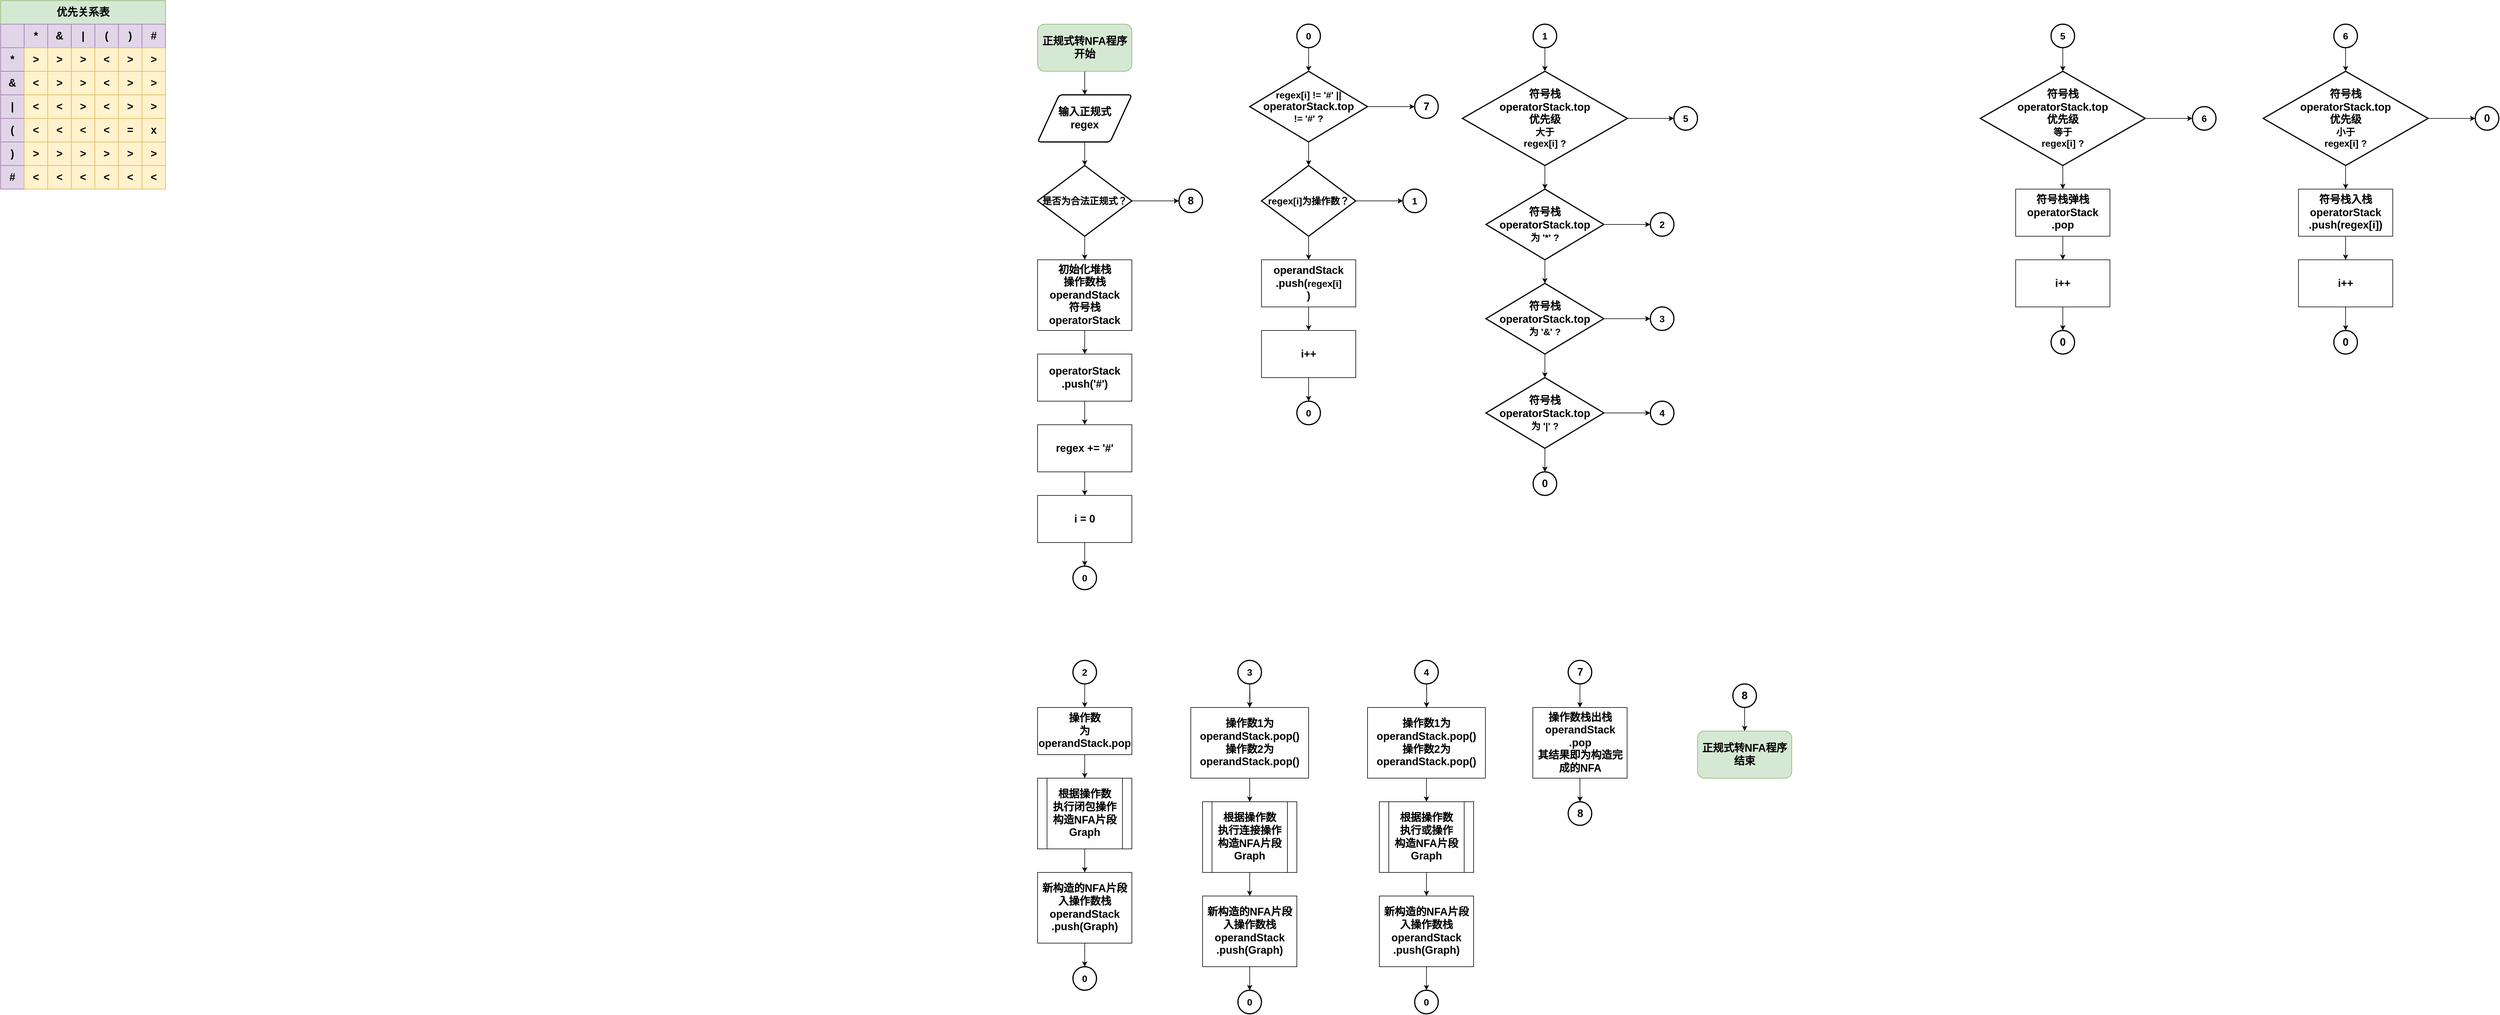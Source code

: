 <mxfile version="14.7.2" type="github">
  <diagram id="JaHIngfFHP9z-0MzOSH1" name="Page-1">
    <mxGraphModel dx="1018" dy="1250" grid="1" gridSize="10" guides="1" tooltips="1" connect="1" arrows="1" fold="1" page="1" pageScale="1" pageWidth="1654" pageHeight="2336" math="0" shadow="0">
      <root>
        <mxCell id="0" />
        <mxCell id="1" parent="0" />
        <mxCell id="HIaw6c_OQr-V_QlcpzKh-109" value="" style="group" vertex="1" connectable="0" parent="1">
          <mxGeometry width="280" height="320" as="geometry" />
        </mxCell>
        <mxCell id="HIaw6c_OQr-V_QlcpzKh-106" value="&lt;font style=&quot;font-size: 18px&quot;&gt;&lt;b&gt;优先关系表&lt;/b&gt;&lt;/font&gt;" style="rounded=0;whiteSpace=wrap;html=1;fillColor=#d5e8d4;strokeColor=#82b366;" vertex="1" parent="HIaw6c_OQr-V_QlcpzKh-109">
          <mxGeometry width="280" height="40" as="geometry" />
        </mxCell>
        <mxCell id="HIaw6c_OQr-V_QlcpzKh-15" value="" style="rounded=0;whiteSpace=wrap;html=1;fillColor=#e1d5e7;strokeColor=#9673a6;" vertex="1" parent="HIaw6c_OQr-V_QlcpzKh-109">
          <mxGeometry y="40" width="40" height="40" as="geometry" />
        </mxCell>
        <mxCell id="HIaw6c_OQr-V_QlcpzKh-16" value="&lt;font style=&quot;font-size: 18px&quot;&gt;&lt;b&gt;*&lt;/b&gt;&lt;/font&gt;" style="rounded=0;whiteSpace=wrap;html=1;fillColor=#e1d5e7;strokeColor=#9673a6;" vertex="1" parent="HIaw6c_OQr-V_QlcpzKh-109">
          <mxGeometry y="80" width="40" height="40" as="geometry" />
        </mxCell>
        <mxCell id="HIaw6c_OQr-V_QlcpzKh-17" value="&lt;font style=&quot;font-size: 18px&quot;&gt;&lt;b&gt;*&lt;/b&gt;&lt;/font&gt;" style="rounded=0;whiteSpace=wrap;html=1;fillColor=#e1d5e7;strokeColor=#9673a6;" vertex="1" parent="HIaw6c_OQr-V_QlcpzKh-109">
          <mxGeometry x="40" y="40" width="40" height="40" as="geometry" />
        </mxCell>
        <mxCell id="HIaw6c_OQr-V_QlcpzKh-18" value="&lt;font style=&quot;font-size: 18px&quot;&gt;&lt;b&gt;&amp;gt;&lt;/b&gt;&lt;/font&gt;" style="rounded=0;whiteSpace=wrap;html=1;fillColor=#fff2cc;strokeColor=#d6b656;" vertex="1" parent="HIaw6c_OQr-V_QlcpzKh-109">
          <mxGeometry x="40" y="80" width="40" height="40" as="geometry" />
        </mxCell>
        <mxCell id="HIaw6c_OQr-V_QlcpzKh-19" value="&lt;font style=&quot;font-size: 18px&quot;&gt;&lt;b&gt;&amp;amp;&lt;/b&gt;&lt;/font&gt;" style="rounded=0;whiteSpace=wrap;html=1;fillColor=#e1d5e7;strokeColor=#9673a6;" vertex="1" parent="HIaw6c_OQr-V_QlcpzKh-109">
          <mxGeometry x="80" y="40" width="40" height="40" as="geometry" />
        </mxCell>
        <mxCell id="HIaw6c_OQr-V_QlcpzKh-20" value="&lt;b style=&quot;font-size: 18px&quot;&gt;&amp;gt;&lt;/b&gt;" style="rounded=0;whiteSpace=wrap;html=1;fillColor=#fff2cc;strokeColor=#d6b656;" vertex="1" parent="HIaw6c_OQr-V_QlcpzKh-109">
          <mxGeometry x="80" y="80" width="40" height="40" as="geometry" />
        </mxCell>
        <mxCell id="HIaw6c_OQr-V_QlcpzKh-21" value="&lt;font style=&quot;font-size: 18px&quot;&gt;&lt;b&gt;|&lt;/b&gt;&lt;/font&gt;" style="rounded=0;whiteSpace=wrap;html=1;fillColor=#e1d5e7;strokeColor=#9673a6;" vertex="1" parent="HIaw6c_OQr-V_QlcpzKh-109">
          <mxGeometry x="120" y="40" width="40" height="40" as="geometry" />
        </mxCell>
        <mxCell id="HIaw6c_OQr-V_QlcpzKh-22" value="&lt;b style=&quot;font-size: 18px&quot;&gt;&amp;gt;&lt;/b&gt;" style="rounded=0;whiteSpace=wrap;html=1;fillColor=#fff2cc;strokeColor=#d6b656;" vertex="1" parent="HIaw6c_OQr-V_QlcpzKh-109">
          <mxGeometry x="120" y="80" width="40" height="40" as="geometry" />
        </mxCell>
        <mxCell id="HIaw6c_OQr-V_QlcpzKh-23" value="&lt;b style=&quot;font-size: 18px&quot;&gt;&amp;amp;&lt;/b&gt;" style="rounded=0;whiteSpace=wrap;html=1;fillColor=#e1d5e7;strokeColor=#9673a6;" vertex="1" parent="HIaw6c_OQr-V_QlcpzKh-109">
          <mxGeometry y="120" width="40" height="40" as="geometry" />
        </mxCell>
        <mxCell id="HIaw6c_OQr-V_QlcpzKh-24" value="&lt;b style=&quot;font-size: 18px&quot;&gt;|&lt;/b&gt;" style="rounded=0;whiteSpace=wrap;html=1;fillColor=#e1d5e7;strokeColor=#9673a6;" vertex="1" parent="HIaw6c_OQr-V_QlcpzKh-109">
          <mxGeometry y="160" width="40" height="40" as="geometry" />
        </mxCell>
        <mxCell id="HIaw6c_OQr-V_QlcpzKh-25" value="&lt;b style=&quot;font-size: 18px&quot;&gt;&amp;lt;&lt;/b&gt;" style="rounded=0;whiteSpace=wrap;html=1;fillColor=#fff2cc;strokeColor=#d6b656;" vertex="1" parent="HIaw6c_OQr-V_QlcpzKh-109">
          <mxGeometry x="40" y="120" width="40" height="40" as="geometry" />
        </mxCell>
        <mxCell id="HIaw6c_OQr-V_QlcpzKh-26" value="&lt;b style=&quot;font-size: 18px&quot;&gt;&amp;lt;&lt;/b&gt;" style="rounded=0;whiteSpace=wrap;html=1;fillColor=#fff2cc;strokeColor=#d6b656;" vertex="1" parent="HIaw6c_OQr-V_QlcpzKh-109">
          <mxGeometry x="40" y="160" width="40" height="40" as="geometry" />
        </mxCell>
        <mxCell id="HIaw6c_OQr-V_QlcpzKh-27" value="&lt;b style=&quot;font-size: 18px&quot;&gt;&amp;gt;&lt;/b&gt;" style="rounded=0;whiteSpace=wrap;html=1;fillColor=#fff2cc;strokeColor=#d6b656;" vertex="1" parent="HIaw6c_OQr-V_QlcpzKh-109">
          <mxGeometry x="80" y="120" width="40" height="40" as="geometry" />
        </mxCell>
        <mxCell id="HIaw6c_OQr-V_QlcpzKh-28" value="&lt;b style=&quot;font-size: 18px&quot;&gt;&amp;lt;&lt;/b&gt;" style="rounded=0;whiteSpace=wrap;html=1;fillColor=#fff2cc;strokeColor=#d6b656;" vertex="1" parent="HIaw6c_OQr-V_QlcpzKh-109">
          <mxGeometry x="80" y="160" width="40" height="40" as="geometry" />
        </mxCell>
        <mxCell id="HIaw6c_OQr-V_QlcpzKh-29" value="&lt;b style=&quot;font-size: 18px&quot;&gt;&amp;gt;&lt;/b&gt;" style="rounded=0;whiteSpace=wrap;html=1;fillColor=#fff2cc;strokeColor=#d6b656;" vertex="1" parent="HIaw6c_OQr-V_QlcpzKh-109">
          <mxGeometry x="120" y="120" width="40" height="40" as="geometry" />
        </mxCell>
        <mxCell id="HIaw6c_OQr-V_QlcpzKh-30" value="&lt;b style=&quot;font-size: 18px&quot;&gt;&amp;gt;&lt;/b&gt;" style="rounded=0;whiteSpace=wrap;html=1;fillColor=#fff2cc;strokeColor=#d6b656;" vertex="1" parent="HIaw6c_OQr-V_QlcpzKh-109">
          <mxGeometry x="120" y="160" width="40" height="40" as="geometry" />
        </mxCell>
        <mxCell id="HIaw6c_OQr-V_QlcpzKh-31" value="&lt;font style=&quot;font-size: 18px&quot;&gt;&lt;b&gt;(&lt;/b&gt;&lt;/font&gt;" style="rounded=0;whiteSpace=wrap;html=1;fillColor=#e1d5e7;strokeColor=#9673a6;" vertex="1" parent="HIaw6c_OQr-V_QlcpzKh-109">
          <mxGeometry x="160" y="40" width="40" height="40" as="geometry" />
        </mxCell>
        <mxCell id="HIaw6c_OQr-V_QlcpzKh-32" value="&lt;b style=&quot;font-size: 18px&quot;&gt;&amp;lt;&lt;/b&gt;" style="rounded=0;whiteSpace=wrap;html=1;fillColor=#fff2cc;strokeColor=#d6b656;" vertex="1" parent="HIaw6c_OQr-V_QlcpzKh-109">
          <mxGeometry x="160" y="80" width="40" height="40" as="geometry" />
        </mxCell>
        <mxCell id="HIaw6c_OQr-V_QlcpzKh-33" value="&lt;font style=&quot;font-size: 18px&quot;&gt;&lt;b&gt;)&lt;/b&gt;&lt;/font&gt;" style="rounded=0;whiteSpace=wrap;html=1;fillColor=#e1d5e7;strokeColor=#9673a6;" vertex="1" parent="HIaw6c_OQr-V_QlcpzKh-109">
          <mxGeometry x="200" y="40" width="40" height="40" as="geometry" />
        </mxCell>
        <mxCell id="HIaw6c_OQr-V_QlcpzKh-34" value="&lt;b style=&quot;font-size: 18px&quot;&gt;&amp;gt;&lt;/b&gt;" style="rounded=0;whiteSpace=wrap;html=1;fillColor=#fff2cc;strokeColor=#d6b656;" vertex="1" parent="HIaw6c_OQr-V_QlcpzKh-109">
          <mxGeometry x="200" y="80" width="40" height="40" as="geometry" />
        </mxCell>
        <mxCell id="HIaw6c_OQr-V_QlcpzKh-35" value="&lt;font style=&quot;font-size: 18px&quot;&gt;&lt;b&gt;#&lt;/b&gt;&lt;/font&gt;" style="rounded=0;whiteSpace=wrap;html=1;fillColor=#e1d5e7;strokeColor=#9673a6;" vertex="1" parent="HIaw6c_OQr-V_QlcpzKh-109">
          <mxGeometry x="240" y="40" width="40" height="40" as="geometry" />
        </mxCell>
        <mxCell id="HIaw6c_OQr-V_QlcpzKh-36" value="&lt;b style=&quot;font-size: 18px&quot;&gt;&amp;gt;&lt;/b&gt;" style="rounded=0;whiteSpace=wrap;html=1;fillColor=#fff2cc;strokeColor=#d6b656;" vertex="1" parent="HIaw6c_OQr-V_QlcpzKh-109">
          <mxGeometry x="240" y="80" width="40" height="40" as="geometry" />
        </mxCell>
        <mxCell id="HIaw6c_OQr-V_QlcpzKh-39" value="&lt;b style=&quot;font-size: 18px&quot;&gt;&amp;lt;&lt;/b&gt;" style="rounded=0;whiteSpace=wrap;html=1;fillColor=#fff2cc;strokeColor=#d6b656;" vertex="1" parent="HIaw6c_OQr-V_QlcpzKh-109">
          <mxGeometry x="160" y="120" width="40" height="40" as="geometry" />
        </mxCell>
        <mxCell id="HIaw6c_OQr-V_QlcpzKh-40" value="&lt;b style=&quot;font-size: 18px&quot;&gt;&amp;lt;&lt;/b&gt;" style="rounded=0;whiteSpace=wrap;html=1;fillColor=#fff2cc;strokeColor=#d6b656;" vertex="1" parent="HIaw6c_OQr-V_QlcpzKh-109">
          <mxGeometry x="160" y="160" width="40" height="40" as="geometry" />
        </mxCell>
        <mxCell id="HIaw6c_OQr-V_QlcpzKh-41" value="&lt;b style=&quot;font-size: 18px&quot;&gt;&amp;gt;&lt;/b&gt;" style="rounded=0;whiteSpace=wrap;html=1;fillColor=#fff2cc;strokeColor=#d6b656;" vertex="1" parent="HIaw6c_OQr-V_QlcpzKh-109">
          <mxGeometry x="200" y="120" width="40" height="40" as="geometry" />
        </mxCell>
        <mxCell id="HIaw6c_OQr-V_QlcpzKh-42" value="&lt;b style=&quot;font-size: 18px&quot;&gt;&amp;gt;&lt;/b&gt;" style="rounded=0;whiteSpace=wrap;html=1;fillColor=#fff2cc;strokeColor=#d6b656;" vertex="1" parent="HIaw6c_OQr-V_QlcpzKh-109">
          <mxGeometry x="200" y="160" width="40" height="40" as="geometry" />
        </mxCell>
        <mxCell id="HIaw6c_OQr-V_QlcpzKh-43" value="&lt;b style=&quot;font-size: 18px&quot;&gt;&amp;gt;&lt;/b&gt;" style="rounded=0;whiteSpace=wrap;html=1;fillColor=#fff2cc;strokeColor=#d6b656;" vertex="1" parent="HIaw6c_OQr-V_QlcpzKh-109">
          <mxGeometry x="240" y="120" width="40" height="40" as="geometry" />
        </mxCell>
        <mxCell id="HIaw6c_OQr-V_QlcpzKh-44" value="&lt;b style=&quot;font-size: 18px&quot;&gt;&amp;gt;&lt;/b&gt;" style="rounded=0;whiteSpace=wrap;html=1;fillColor=#fff2cc;strokeColor=#d6b656;" vertex="1" parent="HIaw6c_OQr-V_QlcpzKh-109">
          <mxGeometry x="240" y="160" width="40" height="40" as="geometry" />
        </mxCell>
        <mxCell id="HIaw6c_OQr-V_QlcpzKh-47" value="&lt;b style=&quot;font-size: 18px&quot;&gt;(&lt;/b&gt;" style="rounded=0;whiteSpace=wrap;html=1;fillColor=#e1d5e7;strokeColor=#9673a6;" vertex="1" parent="HIaw6c_OQr-V_QlcpzKh-109">
          <mxGeometry y="200" width="40" height="40" as="geometry" />
        </mxCell>
        <mxCell id="HIaw6c_OQr-V_QlcpzKh-48" value="&lt;b style=&quot;font-size: 18px&quot;&gt;)&lt;/b&gt;" style="rounded=0;whiteSpace=wrap;html=1;fillColor=#e1d5e7;strokeColor=#9673a6;" vertex="1" parent="HIaw6c_OQr-V_QlcpzKh-109">
          <mxGeometry y="240" width="40" height="40" as="geometry" />
        </mxCell>
        <mxCell id="HIaw6c_OQr-V_QlcpzKh-49" value="&lt;b style=&quot;font-size: 18px&quot;&gt;&amp;lt;&lt;/b&gt;" style="rounded=0;whiteSpace=wrap;html=1;fillColor=#fff2cc;strokeColor=#d6b656;" vertex="1" parent="HIaw6c_OQr-V_QlcpzKh-109">
          <mxGeometry x="40" y="200" width="40" height="40" as="geometry" />
        </mxCell>
        <mxCell id="HIaw6c_OQr-V_QlcpzKh-50" value="&lt;b style=&quot;font-size: 18px&quot;&gt;&amp;gt;&lt;/b&gt;" style="rounded=0;whiteSpace=wrap;html=1;fillColor=#fff2cc;strokeColor=#d6b656;" vertex="1" parent="HIaw6c_OQr-V_QlcpzKh-109">
          <mxGeometry x="40" y="240" width="40" height="40" as="geometry" />
        </mxCell>
        <mxCell id="HIaw6c_OQr-V_QlcpzKh-51" value="&lt;b style=&quot;font-size: 18px&quot;&gt;&amp;lt;&lt;/b&gt;" style="rounded=0;whiteSpace=wrap;html=1;fillColor=#fff2cc;strokeColor=#d6b656;" vertex="1" parent="HIaw6c_OQr-V_QlcpzKh-109">
          <mxGeometry x="80" y="200" width="40" height="40" as="geometry" />
        </mxCell>
        <mxCell id="HIaw6c_OQr-V_QlcpzKh-52" value="&lt;b style=&quot;font-size: 18px&quot;&gt;&amp;gt;&lt;/b&gt;" style="rounded=0;whiteSpace=wrap;html=1;fillColor=#fff2cc;strokeColor=#d6b656;" vertex="1" parent="HIaw6c_OQr-V_QlcpzKh-109">
          <mxGeometry x="80" y="240" width="40" height="40" as="geometry" />
        </mxCell>
        <mxCell id="HIaw6c_OQr-V_QlcpzKh-53" value="&lt;b style=&quot;font-size: 18px&quot;&gt;&amp;lt;&lt;/b&gt;" style="rounded=0;whiteSpace=wrap;html=1;fillColor=#fff2cc;strokeColor=#d6b656;" vertex="1" parent="HIaw6c_OQr-V_QlcpzKh-109">
          <mxGeometry x="120" y="200" width="40" height="40" as="geometry" />
        </mxCell>
        <mxCell id="HIaw6c_OQr-V_QlcpzKh-54" value="&lt;b style=&quot;font-size: 18px&quot;&gt;&amp;gt;&lt;/b&gt;" style="rounded=0;whiteSpace=wrap;html=1;fillColor=#fff2cc;strokeColor=#d6b656;" vertex="1" parent="HIaw6c_OQr-V_QlcpzKh-109">
          <mxGeometry x="120" y="240" width="40" height="40" as="geometry" />
        </mxCell>
        <mxCell id="HIaw6c_OQr-V_QlcpzKh-55" value="&lt;b style=&quot;font-size: 18px&quot;&gt;#&lt;/b&gt;" style="rounded=0;whiteSpace=wrap;html=1;fillColor=#e1d5e7;strokeColor=#9673a6;" vertex="1" parent="HIaw6c_OQr-V_QlcpzKh-109">
          <mxGeometry y="280" width="40" height="40" as="geometry" />
        </mxCell>
        <mxCell id="HIaw6c_OQr-V_QlcpzKh-57" value="&lt;span style=&quot;font-size: 18px&quot;&gt;&lt;b&gt;&amp;lt;&lt;/b&gt;&lt;/span&gt;" style="rounded=0;whiteSpace=wrap;html=1;fillColor=#fff2cc;strokeColor=#d6b656;" vertex="1" parent="HIaw6c_OQr-V_QlcpzKh-109">
          <mxGeometry x="40" y="280" width="40" height="40" as="geometry" />
        </mxCell>
        <mxCell id="HIaw6c_OQr-V_QlcpzKh-59" value="&lt;b style=&quot;font-size: 18px&quot;&gt;&amp;lt;&lt;/b&gt;" style="rounded=0;whiteSpace=wrap;html=1;fillColor=#fff2cc;strokeColor=#d6b656;" vertex="1" parent="HIaw6c_OQr-V_QlcpzKh-109">
          <mxGeometry x="80" y="280" width="40" height="40" as="geometry" />
        </mxCell>
        <mxCell id="HIaw6c_OQr-V_QlcpzKh-61" value="&lt;b style=&quot;font-size: 18px&quot;&gt;&amp;lt;&lt;/b&gt;" style="rounded=0;whiteSpace=wrap;html=1;fillColor=#fff2cc;strokeColor=#d6b656;" vertex="1" parent="HIaw6c_OQr-V_QlcpzKh-109">
          <mxGeometry x="120" y="280" width="40" height="40" as="geometry" />
        </mxCell>
        <mxCell id="HIaw6c_OQr-V_QlcpzKh-63" value="&lt;b style=&quot;font-size: 18px&quot;&gt;&amp;lt;&lt;/b&gt;" style="rounded=0;whiteSpace=wrap;html=1;fillColor=#fff2cc;strokeColor=#d6b656;" vertex="1" parent="HIaw6c_OQr-V_QlcpzKh-109">
          <mxGeometry x="160" y="200" width="40" height="40" as="geometry" />
        </mxCell>
        <mxCell id="HIaw6c_OQr-V_QlcpzKh-64" value="&lt;b style=&quot;font-size: 18px&quot;&gt;&amp;gt;&lt;/b&gt;" style="rounded=0;whiteSpace=wrap;html=1;fillColor=#fff2cc;strokeColor=#d6b656;" vertex="1" parent="HIaw6c_OQr-V_QlcpzKh-109">
          <mxGeometry x="160" y="240" width="40" height="40" as="geometry" />
        </mxCell>
        <mxCell id="HIaw6c_OQr-V_QlcpzKh-65" value="&lt;span style=&quot;font-size: 18px&quot;&gt;&lt;b&gt;=&lt;/b&gt;&lt;/span&gt;" style="rounded=0;whiteSpace=wrap;html=1;fillColor=#fff2cc;strokeColor=#d6b656;" vertex="1" parent="HIaw6c_OQr-V_QlcpzKh-109">
          <mxGeometry x="200" y="200" width="40" height="40" as="geometry" />
        </mxCell>
        <mxCell id="HIaw6c_OQr-V_QlcpzKh-66" value="&lt;b style=&quot;font-size: 18px&quot;&gt;&amp;gt;&lt;/b&gt;" style="rounded=0;whiteSpace=wrap;html=1;fillColor=#fff2cc;strokeColor=#d6b656;" vertex="1" parent="HIaw6c_OQr-V_QlcpzKh-109">
          <mxGeometry x="200" y="240" width="40" height="40" as="geometry" />
        </mxCell>
        <mxCell id="HIaw6c_OQr-V_QlcpzKh-67" value="&lt;span style=&quot;font-size: 18px&quot;&gt;&lt;b&gt;x&lt;/b&gt;&lt;/span&gt;" style="rounded=0;whiteSpace=wrap;html=1;fillColor=#fff2cc;strokeColor=#d6b656;" vertex="1" parent="HIaw6c_OQr-V_QlcpzKh-109">
          <mxGeometry x="240" y="200" width="40" height="40" as="geometry" />
        </mxCell>
        <mxCell id="HIaw6c_OQr-V_QlcpzKh-68" value="&lt;b style=&quot;font-size: 18px&quot;&gt;&amp;gt;&lt;/b&gt;" style="rounded=0;whiteSpace=wrap;html=1;fillColor=#fff2cc;strokeColor=#d6b656;" vertex="1" parent="HIaw6c_OQr-V_QlcpzKh-109">
          <mxGeometry x="240" y="240" width="40" height="40" as="geometry" />
        </mxCell>
        <mxCell id="HIaw6c_OQr-V_QlcpzKh-71" value="&lt;b style=&quot;font-size: 18px&quot;&gt;&amp;lt;&lt;/b&gt;" style="rounded=0;whiteSpace=wrap;html=1;fillColor=#fff2cc;strokeColor=#d6b656;" vertex="1" parent="HIaw6c_OQr-V_QlcpzKh-109">
          <mxGeometry x="160" y="280" width="40" height="40" as="geometry" />
        </mxCell>
        <mxCell id="HIaw6c_OQr-V_QlcpzKh-73" value="&lt;b style=&quot;font-size: 18px&quot;&gt;&amp;lt;&lt;/b&gt;" style="rounded=0;whiteSpace=wrap;html=1;fillColor=#fff2cc;strokeColor=#d6b656;" vertex="1" parent="HIaw6c_OQr-V_QlcpzKh-109">
          <mxGeometry x="200" y="280" width="40" height="40" as="geometry" />
        </mxCell>
        <mxCell id="HIaw6c_OQr-V_QlcpzKh-75" value="&lt;b style=&quot;font-size: 18px&quot;&gt;&amp;lt;&lt;/b&gt;" style="rounded=0;whiteSpace=wrap;html=1;fillColor=#fff2cc;strokeColor=#d6b656;" vertex="1" parent="HIaw6c_OQr-V_QlcpzKh-109">
          <mxGeometry x="240" y="280" width="40" height="40" as="geometry" />
        </mxCell>
        <mxCell id="HIaw6c_OQr-V_QlcpzKh-240" value="" style="group" vertex="1" connectable="0" parent="1">
          <mxGeometry x="1760" y="40" width="280" height="960" as="geometry" />
        </mxCell>
        <mxCell id="HIaw6c_OQr-V_QlcpzKh-115" value="&lt;font style=&quot;font-size: 18px&quot;&gt;&lt;b&gt;输入正规式&lt;br&gt;regex&lt;br&gt;&lt;/b&gt;&lt;/font&gt;" style="shape=parallelogram;html=1;strokeWidth=2;perimeter=parallelogramPerimeter;whiteSpace=wrap;rounded=1;arcSize=12;size=0.23;" vertex="1" parent="HIaw6c_OQr-V_QlcpzKh-240">
          <mxGeometry y="120" width="160" height="80" as="geometry" />
        </mxCell>
        <mxCell id="HIaw6c_OQr-V_QlcpzKh-116" value="&lt;font size=&quot;3&quot;&gt;&lt;b&gt;是否为合法正规式？&lt;br&gt;&lt;/b&gt;&lt;/font&gt;" style="strokeWidth=2;html=1;shape=mxgraph.flowchart.decision;whiteSpace=wrap;" vertex="1" parent="HIaw6c_OQr-V_QlcpzKh-240">
          <mxGeometry y="240" width="160" height="120" as="geometry" />
        </mxCell>
        <mxCell id="HIaw6c_OQr-V_QlcpzKh-151" style="edgeStyle=orthogonalEdgeStyle;rounded=0;orthogonalLoop=1;jettySize=auto;html=1;exitX=0.5;exitY=1;exitDx=0;exitDy=0;entryX=0.5;entryY=0;entryDx=0;entryDy=0;entryPerimeter=0;" edge="1" parent="HIaw6c_OQr-V_QlcpzKh-240" source="HIaw6c_OQr-V_QlcpzKh-115" target="HIaw6c_OQr-V_QlcpzKh-116">
          <mxGeometry relative="1" as="geometry" />
        </mxCell>
        <mxCell id="HIaw6c_OQr-V_QlcpzKh-150" style="edgeStyle=orthogonalEdgeStyle;rounded=0;orthogonalLoop=1;jettySize=auto;html=1;exitX=0.5;exitY=1;exitDx=0;exitDy=0;entryX=0.5;entryY=0;entryDx=0;entryDy=0;" edge="1" parent="HIaw6c_OQr-V_QlcpzKh-240" source="HIaw6c_OQr-V_QlcpzKh-119" target="HIaw6c_OQr-V_QlcpzKh-115">
          <mxGeometry relative="1" as="geometry" />
        </mxCell>
        <mxCell id="HIaw6c_OQr-V_QlcpzKh-119" value="&lt;b style=&quot;font-size: 18px&quot;&gt;正规式转NFA程序开始&lt;/b&gt;" style="rounded=1;whiteSpace=wrap;html=1;fillColor=#d5e8d4;strokeColor=#82b366;" vertex="1" parent="HIaw6c_OQr-V_QlcpzKh-240">
          <mxGeometry width="160" height="80" as="geometry" />
        </mxCell>
        <mxCell id="HIaw6c_OQr-V_QlcpzKh-121" value="&lt;font style=&quot;font-size: 18px&quot;&gt;&lt;b&gt;初始化堆栈&lt;br&gt;操作数栈operandStack&lt;br&gt;符号栈&lt;br&gt;operatorStack&lt;br&gt;&lt;/b&gt;&lt;/font&gt;" style="rounded=0;whiteSpace=wrap;html=1;" vertex="1" parent="HIaw6c_OQr-V_QlcpzKh-240">
          <mxGeometry y="400" width="160" height="120" as="geometry" />
        </mxCell>
        <mxCell id="HIaw6c_OQr-V_QlcpzKh-152" style="edgeStyle=orthogonalEdgeStyle;rounded=0;orthogonalLoop=1;jettySize=auto;html=1;exitX=0.5;exitY=1;exitDx=0;exitDy=0;exitPerimeter=0;entryX=0.5;entryY=0;entryDx=0;entryDy=0;" edge="1" parent="HIaw6c_OQr-V_QlcpzKh-240" source="HIaw6c_OQr-V_QlcpzKh-116" target="HIaw6c_OQr-V_QlcpzKh-121">
          <mxGeometry relative="1" as="geometry" />
        </mxCell>
        <mxCell id="HIaw6c_OQr-V_QlcpzKh-122" value="&lt;b style=&quot;font-size: 18px&quot;&gt;operatorStack&lt;br&gt;.push(&#39;#&#39;)&lt;/b&gt;" style="rounded=0;whiteSpace=wrap;html=1;" vertex="1" parent="HIaw6c_OQr-V_QlcpzKh-240">
          <mxGeometry y="560" width="160" height="80" as="geometry" />
        </mxCell>
        <mxCell id="HIaw6c_OQr-V_QlcpzKh-153" style="edgeStyle=orthogonalEdgeStyle;rounded=0;orthogonalLoop=1;jettySize=auto;html=1;exitX=0.5;exitY=1;exitDx=0;exitDy=0;entryX=0.5;entryY=0;entryDx=0;entryDy=0;" edge="1" parent="HIaw6c_OQr-V_QlcpzKh-240" source="HIaw6c_OQr-V_QlcpzKh-121" target="HIaw6c_OQr-V_QlcpzKh-122">
          <mxGeometry relative="1" as="geometry" />
        </mxCell>
        <mxCell id="HIaw6c_OQr-V_QlcpzKh-124" value="&lt;span style=&quot;font-size: 18px&quot;&gt;&lt;b&gt;regex += &#39;#&#39;&lt;/b&gt;&lt;/span&gt;" style="rounded=0;whiteSpace=wrap;html=1;" vertex="1" parent="HIaw6c_OQr-V_QlcpzKh-240">
          <mxGeometry y="680" width="160" height="80" as="geometry" />
        </mxCell>
        <mxCell id="HIaw6c_OQr-V_QlcpzKh-154" style="edgeStyle=orthogonalEdgeStyle;rounded=0;orthogonalLoop=1;jettySize=auto;html=1;exitX=0.5;exitY=1;exitDx=0;exitDy=0;entryX=0.5;entryY=0;entryDx=0;entryDy=0;" edge="1" parent="HIaw6c_OQr-V_QlcpzKh-240" source="HIaw6c_OQr-V_QlcpzKh-122" target="HIaw6c_OQr-V_QlcpzKh-124">
          <mxGeometry relative="1" as="geometry" />
        </mxCell>
        <mxCell id="HIaw6c_OQr-V_QlcpzKh-127" value="&lt;span style=&quot;font-size: 18px&quot;&gt;&lt;b&gt;i = 0&lt;/b&gt;&lt;/span&gt;" style="rounded=0;whiteSpace=wrap;html=1;" vertex="1" parent="HIaw6c_OQr-V_QlcpzKh-240">
          <mxGeometry y="800" width="160" height="80" as="geometry" />
        </mxCell>
        <mxCell id="HIaw6c_OQr-V_QlcpzKh-155" style="edgeStyle=orthogonalEdgeStyle;rounded=0;orthogonalLoop=1;jettySize=auto;html=1;exitX=0.5;exitY=1;exitDx=0;exitDy=0;entryX=0.5;entryY=0;entryDx=0;entryDy=0;" edge="1" parent="HIaw6c_OQr-V_QlcpzKh-240" source="HIaw6c_OQr-V_QlcpzKh-124" target="HIaw6c_OQr-V_QlcpzKh-127">
          <mxGeometry relative="1" as="geometry" />
        </mxCell>
        <mxCell id="HIaw6c_OQr-V_QlcpzKh-156" value="&lt;font size=&quot;3&quot;&gt;&lt;b&gt;0&lt;/b&gt;&lt;/font&gt;" style="strokeWidth=2;html=1;shape=mxgraph.flowchart.start_2;whiteSpace=wrap;" vertex="1" parent="HIaw6c_OQr-V_QlcpzKh-240">
          <mxGeometry x="60" y="920" width="40" height="40" as="geometry" />
        </mxCell>
        <mxCell id="HIaw6c_OQr-V_QlcpzKh-157" style="edgeStyle=orthogonalEdgeStyle;rounded=0;orthogonalLoop=1;jettySize=auto;html=1;exitX=0.5;exitY=1;exitDx=0;exitDy=0;entryX=0.5;entryY=0;entryDx=0;entryDy=0;entryPerimeter=0;" edge="1" parent="HIaw6c_OQr-V_QlcpzKh-240" source="HIaw6c_OQr-V_QlcpzKh-127" target="HIaw6c_OQr-V_QlcpzKh-156">
          <mxGeometry relative="1" as="geometry" />
        </mxCell>
        <mxCell id="HIaw6c_OQr-V_QlcpzKh-210" value="&lt;font style=&quot;font-size: 18px&quot;&gt;&lt;b&gt;8&lt;/b&gt;&lt;/font&gt;" style="strokeWidth=2;html=1;shape=mxgraph.flowchart.start_2;whiteSpace=wrap;" vertex="1" parent="HIaw6c_OQr-V_QlcpzKh-240">
          <mxGeometry x="240" y="280" width="40" height="40" as="geometry" />
        </mxCell>
        <mxCell id="HIaw6c_OQr-V_QlcpzKh-211" style="edgeStyle=orthogonalEdgeStyle;rounded=0;orthogonalLoop=1;jettySize=auto;html=1;exitX=1;exitY=0.5;exitDx=0;exitDy=0;exitPerimeter=0;entryX=0;entryY=0.5;entryDx=0;entryDy=0;entryPerimeter=0;" edge="1" parent="HIaw6c_OQr-V_QlcpzKh-240" source="HIaw6c_OQr-V_QlcpzKh-116" target="HIaw6c_OQr-V_QlcpzKh-210">
          <mxGeometry relative="1" as="geometry" />
        </mxCell>
        <mxCell id="HIaw6c_OQr-V_QlcpzKh-241" value="" style="group" vertex="1" connectable="0" parent="1">
          <mxGeometry x="2120" y="40" width="320" height="680" as="geometry" />
        </mxCell>
        <mxCell id="HIaw6c_OQr-V_QlcpzKh-126" value="&lt;font size=&quot;3&quot;&gt;&lt;b&gt;regex[i] != &#39;#&#39; ||&lt;br&gt;&lt;/b&gt;&lt;/font&gt;&lt;b style=&quot;font-size: 18px&quot;&gt;operatorStack.top&lt;br&gt;&lt;/b&gt;&lt;font size=&quot;3&quot;&gt;&lt;b&gt;!= &#39;#&#39; ?&lt;br&gt;&lt;/b&gt;&lt;/font&gt;" style="strokeWidth=2;html=1;shape=mxgraph.flowchart.decision;whiteSpace=wrap;" vertex="1" parent="HIaw6c_OQr-V_QlcpzKh-241">
          <mxGeometry y="80" width="200" height="120" as="geometry" />
        </mxCell>
        <mxCell id="HIaw6c_OQr-V_QlcpzKh-128" value="&lt;b style=&quot;font-size: medium&quot;&gt;regex[i]为操作数？&lt;/b&gt;&lt;font size=&quot;3&quot;&gt;&lt;b&gt;&lt;br&gt;&lt;/b&gt;&lt;/font&gt;" style="strokeWidth=2;html=1;shape=mxgraph.flowchart.decision;whiteSpace=wrap;" vertex="1" parent="HIaw6c_OQr-V_QlcpzKh-241">
          <mxGeometry x="20" y="240" width="160" height="120" as="geometry" />
        </mxCell>
        <mxCell id="HIaw6c_OQr-V_QlcpzKh-160" style="edgeStyle=orthogonalEdgeStyle;rounded=0;orthogonalLoop=1;jettySize=auto;html=1;exitX=0.5;exitY=1;exitDx=0;exitDy=0;exitPerimeter=0;entryX=0.5;entryY=0;entryDx=0;entryDy=0;entryPerimeter=0;" edge="1" parent="HIaw6c_OQr-V_QlcpzKh-241" source="HIaw6c_OQr-V_QlcpzKh-126" target="HIaw6c_OQr-V_QlcpzKh-128">
          <mxGeometry relative="1" as="geometry" />
        </mxCell>
        <mxCell id="HIaw6c_OQr-V_QlcpzKh-130" value="&lt;b style=&quot;font-size: 18px&quot;&gt;operandStack&lt;br&gt;.push(&lt;/b&gt;&lt;b style=&quot;font-size: medium&quot;&gt;regex[i]&lt;/b&gt;&lt;b style=&quot;font-size: 18px&quot;&gt;&lt;br&gt;)&lt;/b&gt;" style="rounded=0;whiteSpace=wrap;html=1;" vertex="1" parent="HIaw6c_OQr-V_QlcpzKh-241">
          <mxGeometry x="20" y="400" width="160" height="80" as="geometry" />
        </mxCell>
        <mxCell id="HIaw6c_OQr-V_QlcpzKh-161" style="edgeStyle=orthogonalEdgeStyle;rounded=0;orthogonalLoop=1;jettySize=auto;html=1;exitX=0.5;exitY=1;exitDx=0;exitDy=0;exitPerimeter=0;entryX=0.5;entryY=0;entryDx=0;entryDy=0;" edge="1" parent="HIaw6c_OQr-V_QlcpzKh-241" source="HIaw6c_OQr-V_QlcpzKh-128" target="HIaw6c_OQr-V_QlcpzKh-130">
          <mxGeometry relative="1" as="geometry" />
        </mxCell>
        <mxCell id="HIaw6c_OQr-V_QlcpzKh-131" value="&lt;span style=&quot;font-size: 18px&quot;&gt;&lt;b&gt;i++&lt;/b&gt;&lt;/span&gt;" style="rounded=0;whiteSpace=wrap;html=1;" vertex="1" parent="HIaw6c_OQr-V_QlcpzKh-241">
          <mxGeometry x="20" y="520" width="160" height="80" as="geometry" />
        </mxCell>
        <mxCell id="HIaw6c_OQr-V_QlcpzKh-162" style="edgeStyle=orthogonalEdgeStyle;rounded=0;orthogonalLoop=1;jettySize=auto;html=1;exitX=0.5;exitY=1;exitDx=0;exitDy=0;entryX=0.5;entryY=0;entryDx=0;entryDy=0;" edge="1" parent="HIaw6c_OQr-V_QlcpzKh-241" source="HIaw6c_OQr-V_QlcpzKh-130" target="HIaw6c_OQr-V_QlcpzKh-131">
          <mxGeometry relative="1" as="geometry" />
        </mxCell>
        <mxCell id="HIaw6c_OQr-V_QlcpzKh-159" style="edgeStyle=orthogonalEdgeStyle;rounded=0;orthogonalLoop=1;jettySize=auto;html=1;exitX=0.5;exitY=1;exitDx=0;exitDy=0;exitPerimeter=0;entryX=0.5;entryY=0;entryDx=0;entryDy=0;entryPerimeter=0;" edge="1" parent="HIaw6c_OQr-V_QlcpzKh-241" source="HIaw6c_OQr-V_QlcpzKh-158" target="HIaw6c_OQr-V_QlcpzKh-126">
          <mxGeometry relative="1" as="geometry" />
        </mxCell>
        <mxCell id="HIaw6c_OQr-V_QlcpzKh-158" value="&lt;font size=&quot;3&quot;&gt;&lt;b&gt;0&lt;/b&gt;&lt;/font&gt;" style="strokeWidth=2;html=1;shape=mxgraph.flowchart.start_2;whiteSpace=wrap;" vertex="1" parent="HIaw6c_OQr-V_QlcpzKh-241">
          <mxGeometry x="80" width="40" height="40" as="geometry" />
        </mxCell>
        <mxCell id="HIaw6c_OQr-V_QlcpzKh-163" value="&lt;font size=&quot;3&quot;&gt;&lt;b&gt;0&lt;/b&gt;&lt;/font&gt;" style="strokeWidth=2;html=1;shape=mxgraph.flowchart.start_2;whiteSpace=wrap;" vertex="1" parent="HIaw6c_OQr-V_QlcpzKh-241">
          <mxGeometry x="80" y="640" width="40" height="40" as="geometry" />
        </mxCell>
        <mxCell id="HIaw6c_OQr-V_QlcpzKh-164" style="edgeStyle=orthogonalEdgeStyle;rounded=0;orthogonalLoop=1;jettySize=auto;html=1;exitX=0.5;exitY=1;exitDx=0;exitDy=0;entryX=0.5;entryY=0;entryDx=0;entryDy=0;entryPerimeter=0;" edge="1" parent="HIaw6c_OQr-V_QlcpzKh-241" source="HIaw6c_OQr-V_QlcpzKh-131" target="HIaw6c_OQr-V_QlcpzKh-163">
          <mxGeometry relative="1" as="geometry" />
        </mxCell>
        <mxCell id="HIaw6c_OQr-V_QlcpzKh-179" value="&lt;font size=&quot;3&quot;&gt;&lt;b&gt;1&lt;/b&gt;&lt;/font&gt;" style="strokeWidth=2;html=1;shape=mxgraph.flowchart.start_2;whiteSpace=wrap;" vertex="1" parent="HIaw6c_OQr-V_QlcpzKh-241">
          <mxGeometry x="260" y="280" width="40" height="40" as="geometry" />
        </mxCell>
        <mxCell id="HIaw6c_OQr-V_QlcpzKh-180" style="edgeStyle=orthogonalEdgeStyle;rounded=0;orthogonalLoop=1;jettySize=auto;html=1;exitX=1;exitY=0.5;exitDx=0;exitDy=0;exitPerimeter=0;entryX=0;entryY=0.5;entryDx=0;entryDy=0;entryPerimeter=0;" edge="1" parent="HIaw6c_OQr-V_QlcpzKh-241" source="HIaw6c_OQr-V_QlcpzKh-128" target="HIaw6c_OQr-V_QlcpzKh-179">
          <mxGeometry relative="1" as="geometry" />
        </mxCell>
        <mxCell id="HIaw6c_OQr-V_QlcpzKh-214" value="&lt;font style=&quot;font-size: 18px&quot;&gt;&lt;b&gt;7&lt;/b&gt;&lt;/font&gt;" style="strokeWidth=2;html=1;shape=mxgraph.flowchart.start_2;whiteSpace=wrap;" vertex="1" parent="HIaw6c_OQr-V_QlcpzKh-241">
          <mxGeometry x="280" y="120" width="40" height="40" as="geometry" />
        </mxCell>
        <mxCell id="HIaw6c_OQr-V_QlcpzKh-215" style="edgeStyle=orthogonalEdgeStyle;rounded=0;orthogonalLoop=1;jettySize=auto;html=1;exitX=1;exitY=0.5;exitDx=0;exitDy=0;exitPerimeter=0;entryX=0;entryY=0.5;entryDx=0;entryDy=0;entryPerimeter=0;" edge="1" parent="HIaw6c_OQr-V_QlcpzKh-241" source="HIaw6c_OQr-V_QlcpzKh-126" target="HIaw6c_OQr-V_QlcpzKh-214">
          <mxGeometry relative="1" as="geometry" />
        </mxCell>
        <mxCell id="HIaw6c_OQr-V_QlcpzKh-242" value="" style="group" vertex="1" connectable="0" parent="1">
          <mxGeometry x="2481" y="40" width="399" height="800" as="geometry" />
        </mxCell>
        <mxCell id="HIaw6c_OQr-V_QlcpzKh-135" value="&lt;b style=&quot;font-size: 18px&quot;&gt;符号栈&lt;br&gt;&lt;/b&gt;&lt;b style=&quot;font-size: 18px&quot;&gt;operatorStack.top&lt;br&gt;优先级&lt;br&gt;&lt;/b&gt;&lt;font size=&quot;3&quot;&gt;&lt;b&gt;大于&lt;br&gt;&lt;/b&gt;&lt;/font&gt;&lt;b style=&quot;font-size: medium&quot;&gt;regex[i] ?&lt;/b&gt;&lt;font size=&quot;3&quot;&gt;&lt;b&gt;&lt;br&gt;&lt;/b&gt;&lt;/font&gt;" style="strokeWidth=2;html=1;shape=mxgraph.flowchart.decision;whiteSpace=wrap;" vertex="1" parent="HIaw6c_OQr-V_QlcpzKh-242">
          <mxGeometry y="80" width="280" height="160" as="geometry" />
        </mxCell>
        <mxCell id="HIaw6c_OQr-V_QlcpzKh-136" value="&lt;b style=&quot;font-size: 18px&quot;&gt;符号栈&lt;br&gt;&lt;/b&gt;&lt;b style=&quot;font-size: 18px&quot;&gt;operatorStack.top&lt;br&gt;&lt;/b&gt;&lt;font size=&quot;3&quot;&gt;&lt;b&gt;为 &#39;*&#39; ?&lt;br&gt;&lt;/b&gt;&lt;/font&gt;" style="strokeWidth=2;html=1;shape=mxgraph.flowchart.decision;whiteSpace=wrap;" vertex="1" parent="HIaw6c_OQr-V_QlcpzKh-242">
          <mxGeometry x="40" y="280" width="200" height="120" as="geometry" />
        </mxCell>
        <mxCell id="HIaw6c_OQr-V_QlcpzKh-167" style="edgeStyle=orthogonalEdgeStyle;rounded=0;orthogonalLoop=1;jettySize=auto;html=1;exitX=0.5;exitY=1;exitDx=0;exitDy=0;exitPerimeter=0;entryX=0.5;entryY=0;entryDx=0;entryDy=0;entryPerimeter=0;" edge="1" parent="HIaw6c_OQr-V_QlcpzKh-242" source="HIaw6c_OQr-V_QlcpzKh-135" target="HIaw6c_OQr-V_QlcpzKh-136">
          <mxGeometry relative="1" as="geometry" />
        </mxCell>
        <mxCell id="HIaw6c_OQr-V_QlcpzKh-137" value="&lt;b style=&quot;font-size: 18px&quot;&gt;符号栈&lt;br&gt;&lt;/b&gt;&lt;b style=&quot;font-size: 18px&quot;&gt;operatorStack.top&lt;br&gt;&lt;/b&gt;&lt;font size=&quot;3&quot;&gt;&lt;b&gt;为 &#39;&amp;amp;&#39; ?&lt;br&gt;&lt;/b&gt;&lt;/font&gt;" style="strokeWidth=2;html=1;shape=mxgraph.flowchart.decision;whiteSpace=wrap;" vertex="1" parent="HIaw6c_OQr-V_QlcpzKh-242">
          <mxGeometry x="40" y="440" width="200" height="120" as="geometry" />
        </mxCell>
        <mxCell id="HIaw6c_OQr-V_QlcpzKh-168" style="edgeStyle=orthogonalEdgeStyle;rounded=0;orthogonalLoop=1;jettySize=auto;html=1;exitX=0.5;exitY=1;exitDx=0;exitDy=0;exitPerimeter=0;entryX=0.5;entryY=0;entryDx=0;entryDy=0;entryPerimeter=0;" edge="1" parent="HIaw6c_OQr-V_QlcpzKh-242" source="HIaw6c_OQr-V_QlcpzKh-136" target="HIaw6c_OQr-V_QlcpzKh-137">
          <mxGeometry relative="1" as="geometry" />
        </mxCell>
        <mxCell id="HIaw6c_OQr-V_QlcpzKh-182" style="edgeStyle=orthogonalEdgeStyle;rounded=0;orthogonalLoop=1;jettySize=auto;html=1;exitX=0.5;exitY=1;exitDx=0;exitDy=0;exitPerimeter=0;entryX=0.5;entryY=0;entryDx=0;entryDy=0;entryPerimeter=0;" edge="1" parent="HIaw6c_OQr-V_QlcpzKh-242" source="HIaw6c_OQr-V_QlcpzKh-138">
          <mxGeometry relative="1" as="geometry">
            <mxPoint x="140" y="760" as="targetPoint" />
          </mxGeometry>
        </mxCell>
        <mxCell id="HIaw6c_OQr-V_QlcpzKh-138" value="&lt;b style=&quot;font-size: 18px&quot;&gt;符号栈&lt;br&gt;&lt;/b&gt;&lt;b style=&quot;font-size: 18px&quot;&gt;operatorStack.top&lt;br&gt;&lt;/b&gt;&lt;font size=&quot;3&quot;&gt;&lt;b&gt;为 &#39;|&#39; ?&lt;br&gt;&lt;/b&gt;&lt;/font&gt;" style="strokeWidth=2;html=1;shape=mxgraph.flowchart.decision;whiteSpace=wrap;" vertex="1" parent="HIaw6c_OQr-V_QlcpzKh-242">
          <mxGeometry x="40" y="600" width="200" height="120" as="geometry" />
        </mxCell>
        <mxCell id="HIaw6c_OQr-V_QlcpzKh-169" style="edgeStyle=orthogonalEdgeStyle;rounded=0;orthogonalLoop=1;jettySize=auto;html=1;exitX=0.5;exitY=1;exitDx=0;exitDy=0;exitPerimeter=0;entryX=0.5;entryY=0;entryDx=0;entryDy=0;entryPerimeter=0;" edge="1" parent="HIaw6c_OQr-V_QlcpzKh-242" source="HIaw6c_OQr-V_QlcpzKh-137" target="HIaw6c_OQr-V_QlcpzKh-138">
          <mxGeometry relative="1" as="geometry" />
        </mxCell>
        <mxCell id="HIaw6c_OQr-V_QlcpzKh-140" value="&lt;font size=&quot;3&quot;&gt;&lt;b&gt;2&lt;/b&gt;&lt;/font&gt;" style="strokeWidth=2;html=1;shape=mxgraph.flowchart.start_2;whiteSpace=wrap;" vertex="1" parent="HIaw6c_OQr-V_QlcpzKh-242">
          <mxGeometry x="319" y="320" width="40" height="40" as="geometry" />
        </mxCell>
        <mxCell id="HIaw6c_OQr-V_QlcpzKh-170" style="edgeStyle=orthogonalEdgeStyle;rounded=0;orthogonalLoop=1;jettySize=auto;html=1;exitX=1;exitY=0.5;exitDx=0;exitDy=0;exitPerimeter=0;entryX=0;entryY=0.5;entryDx=0;entryDy=0;entryPerimeter=0;" edge="1" parent="HIaw6c_OQr-V_QlcpzKh-242" source="HIaw6c_OQr-V_QlcpzKh-136" target="HIaw6c_OQr-V_QlcpzKh-140">
          <mxGeometry relative="1" as="geometry" />
        </mxCell>
        <mxCell id="HIaw6c_OQr-V_QlcpzKh-141" value="&lt;font size=&quot;3&quot;&gt;&lt;b&gt;3&lt;/b&gt;&lt;/font&gt;" style="strokeWidth=2;html=1;shape=mxgraph.flowchart.start_2;whiteSpace=wrap;" vertex="1" parent="HIaw6c_OQr-V_QlcpzKh-242">
          <mxGeometry x="319" y="480" width="40" height="40" as="geometry" />
        </mxCell>
        <mxCell id="HIaw6c_OQr-V_QlcpzKh-171" style="edgeStyle=orthogonalEdgeStyle;rounded=0;orthogonalLoop=1;jettySize=auto;html=1;exitX=1;exitY=0.5;exitDx=0;exitDy=0;exitPerimeter=0;entryX=0;entryY=0.5;entryDx=0;entryDy=0;entryPerimeter=0;" edge="1" parent="HIaw6c_OQr-V_QlcpzKh-242" source="HIaw6c_OQr-V_QlcpzKh-137" target="HIaw6c_OQr-V_QlcpzKh-141">
          <mxGeometry relative="1" as="geometry" />
        </mxCell>
        <mxCell id="HIaw6c_OQr-V_QlcpzKh-142" value="&lt;font size=&quot;3&quot;&gt;&lt;b&gt;4&lt;/b&gt;&lt;/font&gt;" style="strokeWidth=2;html=1;shape=mxgraph.flowchart.start_2;whiteSpace=wrap;" vertex="1" parent="HIaw6c_OQr-V_QlcpzKh-242">
          <mxGeometry x="319" y="640" width="40" height="40" as="geometry" />
        </mxCell>
        <mxCell id="HIaw6c_OQr-V_QlcpzKh-172" style="edgeStyle=orthogonalEdgeStyle;rounded=0;orthogonalLoop=1;jettySize=auto;html=1;exitX=1;exitY=0.5;exitDx=0;exitDy=0;exitPerimeter=0;entryX=0;entryY=0.5;entryDx=0;entryDy=0;entryPerimeter=0;" edge="1" parent="HIaw6c_OQr-V_QlcpzKh-242" source="HIaw6c_OQr-V_QlcpzKh-138" target="HIaw6c_OQr-V_QlcpzKh-142">
          <mxGeometry relative="1" as="geometry" />
        </mxCell>
        <mxCell id="HIaw6c_OQr-V_QlcpzKh-166" style="edgeStyle=orthogonalEdgeStyle;rounded=0;orthogonalLoop=1;jettySize=auto;html=1;exitX=0.5;exitY=1;exitDx=0;exitDy=0;exitPerimeter=0;entryX=0.5;entryY=0;entryDx=0;entryDy=0;entryPerimeter=0;" edge="1" parent="HIaw6c_OQr-V_QlcpzKh-242" source="HIaw6c_OQr-V_QlcpzKh-165" target="HIaw6c_OQr-V_QlcpzKh-135">
          <mxGeometry relative="1" as="geometry" />
        </mxCell>
        <mxCell id="HIaw6c_OQr-V_QlcpzKh-165" value="&lt;font size=&quot;3&quot;&gt;&lt;b&gt;1&lt;/b&gt;&lt;/font&gt;" style="strokeWidth=2;html=1;shape=mxgraph.flowchart.start_2;whiteSpace=wrap;" vertex="1" parent="HIaw6c_OQr-V_QlcpzKh-242">
          <mxGeometry x="120" width="40" height="40" as="geometry" />
        </mxCell>
        <mxCell id="HIaw6c_OQr-V_QlcpzKh-188" value="&lt;font size=&quot;3&quot;&gt;&lt;b&gt;5&lt;/b&gt;&lt;/font&gt;" style="strokeWidth=2;html=1;shape=mxgraph.flowchart.start_2;whiteSpace=wrap;" vertex="1" parent="HIaw6c_OQr-V_QlcpzKh-242">
          <mxGeometry x="359" y="140" width="40" height="40" as="geometry" />
        </mxCell>
        <mxCell id="HIaw6c_OQr-V_QlcpzKh-189" style="edgeStyle=orthogonalEdgeStyle;rounded=0;orthogonalLoop=1;jettySize=auto;html=1;exitX=1;exitY=0.5;exitDx=0;exitDy=0;exitPerimeter=0;entryX=0;entryY=0.5;entryDx=0;entryDy=0;entryPerimeter=0;" edge="1" parent="HIaw6c_OQr-V_QlcpzKh-242" source="HIaw6c_OQr-V_QlcpzKh-135" target="HIaw6c_OQr-V_QlcpzKh-188">
          <mxGeometry relative="1" as="geometry" />
        </mxCell>
        <mxCell id="HIaw6c_OQr-V_QlcpzKh-209" value="&lt;font style=&quot;font-size: 18px&quot;&gt;&lt;b&gt;0&lt;/b&gt;&lt;/font&gt;" style="strokeWidth=2;html=1;shape=mxgraph.flowchart.start_2;whiteSpace=wrap;" vertex="1" parent="HIaw6c_OQr-V_QlcpzKh-242">
          <mxGeometry x="120" y="760" width="40" height="40" as="geometry" />
        </mxCell>
        <mxCell id="HIaw6c_OQr-V_QlcpzKh-243" value="" style="group" vertex="1" connectable="0" parent="1">
          <mxGeometry x="3360" y="40" width="400" height="560" as="geometry" />
        </mxCell>
        <mxCell id="HIaw6c_OQr-V_QlcpzKh-183" value="&lt;b style=&quot;font-size: 18px&quot;&gt;符号栈&lt;br&gt;&lt;/b&gt;&lt;b style=&quot;font-size: 18px&quot;&gt;operatorStack.top&lt;br&gt;优先级&lt;br&gt;&lt;/b&gt;&lt;font size=&quot;3&quot;&gt;&lt;b&gt;等于&lt;br&gt;&lt;/b&gt;&lt;/font&gt;&lt;b style=&quot;font-size: medium&quot;&gt;regex[i] ?&lt;/b&gt;&lt;font size=&quot;3&quot;&gt;&lt;b&gt;&lt;br&gt;&lt;/b&gt;&lt;/font&gt;" style="strokeWidth=2;html=1;shape=mxgraph.flowchart.decision;whiteSpace=wrap;" vertex="1" parent="HIaw6c_OQr-V_QlcpzKh-243">
          <mxGeometry y="80" width="280" height="160" as="geometry" />
        </mxCell>
        <mxCell id="HIaw6c_OQr-V_QlcpzKh-190" style="edgeStyle=orthogonalEdgeStyle;rounded=0;orthogonalLoop=1;jettySize=auto;html=1;exitX=0.5;exitY=1;exitDx=0;exitDy=0;exitPerimeter=0;entryX=0.5;entryY=0;entryDx=0;entryDy=0;entryPerimeter=0;" edge="1" parent="HIaw6c_OQr-V_QlcpzKh-243" source="HIaw6c_OQr-V_QlcpzKh-185" target="HIaw6c_OQr-V_QlcpzKh-183">
          <mxGeometry relative="1" as="geometry" />
        </mxCell>
        <mxCell id="HIaw6c_OQr-V_QlcpzKh-185" value="&lt;font size=&quot;3&quot;&gt;&lt;b&gt;5&lt;/b&gt;&lt;/font&gt;" style="strokeWidth=2;html=1;shape=mxgraph.flowchart.start_2;whiteSpace=wrap;" vertex="1" parent="HIaw6c_OQr-V_QlcpzKh-243">
          <mxGeometry x="120" width="40" height="40" as="geometry" />
        </mxCell>
        <mxCell id="HIaw6c_OQr-V_QlcpzKh-186" value="&lt;b style=&quot;font-size: 18px&quot;&gt;符号栈弹栈&lt;br&gt;operatorStack&lt;br&gt;.pop&lt;/b&gt;" style="rounded=0;whiteSpace=wrap;html=1;" vertex="1" parent="HIaw6c_OQr-V_QlcpzKh-243">
          <mxGeometry x="60" y="280" width="160" height="80" as="geometry" />
        </mxCell>
        <mxCell id="HIaw6c_OQr-V_QlcpzKh-191" style="edgeStyle=orthogonalEdgeStyle;rounded=0;orthogonalLoop=1;jettySize=auto;html=1;exitX=0.5;exitY=1;exitDx=0;exitDy=0;exitPerimeter=0;entryX=0.5;entryY=0;entryDx=0;entryDy=0;" edge="1" parent="HIaw6c_OQr-V_QlcpzKh-243" source="HIaw6c_OQr-V_QlcpzKh-183" target="HIaw6c_OQr-V_QlcpzKh-186">
          <mxGeometry relative="1" as="geometry" />
        </mxCell>
        <mxCell id="HIaw6c_OQr-V_QlcpzKh-187" value="&lt;span style=&quot;font-size: 18px&quot;&gt;&lt;b&gt;i++&lt;/b&gt;&lt;/span&gt;" style="rounded=0;whiteSpace=wrap;html=1;" vertex="1" parent="HIaw6c_OQr-V_QlcpzKh-243">
          <mxGeometry x="60" y="400" width="160" height="80" as="geometry" />
        </mxCell>
        <mxCell id="HIaw6c_OQr-V_QlcpzKh-192" style="edgeStyle=orthogonalEdgeStyle;rounded=0;orthogonalLoop=1;jettySize=auto;html=1;exitX=0.5;exitY=1;exitDx=0;exitDy=0;entryX=0.5;entryY=0;entryDx=0;entryDy=0;" edge="1" parent="HIaw6c_OQr-V_QlcpzKh-243" source="HIaw6c_OQr-V_QlcpzKh-186" target="HIaw6c_OQr-V_QlcpzKh-187">
          <mxGeometry relative="1" as="geometry" />
        </mxCell>
        <mxCell id="HIaw6c_OQr-V_QlcpzKh-193" value="&lt;font size=&quot;3&quot;&gt;&lt;b&gt;6&lt;/b&gt;&lt;/font&gt;" style="strokeWidth=2;html=1;shape=mxgraph.flowchart.start_2;whiteSpace=wrap;" vertex="1" parent="HIaw6c_OQr-V_QlcpzKh-243">
          <mxGeometry x="360" y="140" width="40" height="40" as="geometry" />
        </mxCell>
        <mxCell id="HIaw6c_OQr-V_QlcpzKh-194" style="edgeStyle=orthogonalEdgeStyle;rounded=0;orthogonalLoop=1;jettySize=auto;html=1;exitX=1;exitY=0.5;exitDx=0;exitDy=0;exitPerimeter=0;entryX=0;entryY=0.5;entryDx=0;entryDy=0;entryPerimeter=0;" edge="1" parent="HIaw6c_OQr-V_QlcpzKh-243" source="HIaw6c_OQr-V_QlcpzKh-183" target="HIaw6c_OQr-V_QlcpzKh-193">
          <mxGeometry relative="1" as="geometry" />
        </mxCell>
        <mxCell id="HIaw6c_OQr-V_QlcpzKh-205" value="&lt;font style=&quot;font-size: 18px&quot;&gt;&lt;b&gt;0&lt;/b&gt;&lt;/font&gt;" style="strokeWidth=2;html=1;shape=mxgraph.flowchart.start_2;whiteSpace=wrap;" vertex="1" parent="HIaw6c_OQr-V_QlcpzKh-243">
          <mxGeometry x="120" y="520" width="40" height="40" as="geometry" />
        </mxCell>
        <mxCell id="HIaw6c_OQr-V_QlcpzKh-206" style="edgeStyle=orthogonalEdgeStyle;rounded=0;orthogonalLoop=1;jettySize=auto;html=1;exitX=0.5;exitY=1;exitDx=0;exitDy=0;entryX=0.5;entryY=0;entryDx=0;entryDy=0;entryPerimeter=0;" edge="1" parent="HIaw6c_OQr-V_QlcpzKh-243" source="HIaw6c_OQr-V_QlcpzKh-187" target="HIaw6c_OQr-V_QlcpzKh-205">
          <mxGeometry relative="1" as="geometry" />
        </mxCell>
        <mxCell id="HIaw6c_OQr-V_QlcpzKh-244" value="" style="group" vertex="1" connectable="0" parent="1">
          <mxGeometry x="3840" y="40" width="400" height="560" as="geometry" />
        </mxCell>
        <mxCell id="HIaw6c_OQr-V_QlcpzKh-198" value="&lt;b style=&quot;font-size: 18px&quot;&gt;符号栈&lt;br&gt;&lt;/b&gt;&lt;b style=&quot;font-size: 18px&quot;&gt;operatorStack.top&lt;br&gt;优先级&lt;br&gt;&lt;/b&gt;&lt;font size=&quot;3&quot;&gt;&lt;b&gt;小于&lt;br&gt;&lt;/b&gt;&lt;/font&gt;&lt;b style=&quot;font-size: medium&quot;&gt;regex[i] ?&lt;/b&gt;&lt;font size=&quot;3&quot;&gt;&lt;b&gt;&lt;br&gt;&lt;/b&gt;&lt;/font&gt;" style="strokeWidth=2;html=1;shape=mxgraph.flowchart.decision;whiteSpace=wrap;" vertex="1" parent="HIaw6c_OQr-V_QlcpzKh-244">
          <mxGeometry y="80" width="280" height="160" as="geometry" />
        </mxCell>
        <mxCell id="HIaw6c_OQr-V_QlcpzKh-199" style="edgeStyle=orthogonalEdgeStyle;rounded=0;orthogonalLoop=1;jettySize=auto;html=1;exitX=0.5;exitY=1;exitDx=0;exitDy=0;exitPerimeter=0;entryX=0.5;entryY=0;entryDx=0;entryDy=0;entryPerimeter=0;" edge="1" parent="HIaw6c_OQr-V_QlcpzKh-244" source="HIaw6c_OQr-V_QlcpzKh-200" target="HIaw6c_OQr-V_QlcpzKh-198">
          <mxGeometry relative="1" as="geometry" />
        </mxCell>
        <mxCell id="HIaw6c_OQr-V_QlcpzKh-200" value="&lt;font size=&quot;3&quot;&gt;&lt;b&gt;6&lt;/b&gt;&lt;/font&gt;" style="strokeWidth=2;html=1;shape=mxgraph.flowchart.start_2;whiteSpace=wrap;" vertex="1" parent="HIaw6c_OQr-V_QlcpzKh-244">
          <mxGeometry x="120" width="40" height="40" as="geometry" />
        </mxCell>
        <mxCell id="HIaw6c_OQr-V_QlcpzKh-202" value="&lt;b style=&quot;font-size: 18px&quot;&gt;符号栈入栈&lt;br&gt;operatorStack&lt;br&gt;.push(regex[i])&lt;/b&gt;" style="rounded=0;whiteSpace=wrap;html=1;" vertex="1" parent="HIaw6c_OQr-V_QlcpzKh-244">
          <mxGeometry x="60" y="280" width="160" height="80" as="geometry" />
        </mxCell>
        <mxCell id="HIaw6c_OQr-V_QlcpzKh-196" style="edgeStyle=orthogonalEdgeStyle;rounded=0;orthogonalLoop=1;jettySize=auto;html=1;exitX=0.5;exitY=1;exitDx=0;exitDy=0;exitPerimeter=0;entryX=0.5;entryY=0;entryDx=0;entryDy=0;" edge="1" parent="HIaw6c_OQr-V_QlcpzKh-244" source="HIaw6c_OQr-V_QlcpzKh-198" target="HIaw6c_OQr-V_QlcpzKh-202">
          <mxGeometry relative="1" as="geometry" />
        </mxCell>
        <mxCell id="HIaw6c_OQr-V_QlcpzKh-203" value="&lt;span style=&quot;font-size: 18px&quot;&gt;&lt;b&gt;i++&lt;/b&gt;&lt;/span&gt;" style="rounded=0;whiteSpace=wrap;html=1;" vertex="1" parent="HIaw6c_OQr-V_QlcpzKh-244">
          <mxGeometry x="60" y="400" width="160" height="80" as="geometry" />
        </mxCell>
        <mxCell id="HIaw6c_OQr-V_QlcpzKh-201" style="edgeStyle=orthogonalEdgeStyle;rounded=0;orthogonalLoop=1;jettySize=auto;html=1;exitX=0.5;exitY=1;exitDx=0;exitDy=0;entryX=0.5;entryY=0;entryDx=0;entryDy=0;" edge="1" parent="HIaw6c_OQr-V_QlcpzKh-244" source="HIaw6c_OQr-V_QlcpzKh-202" target="HIaw6c_OQr-V_QlcpzKh-203">
          <mxGeometry relative="1" as="geometry" />
        </mxCell>
        <mxCell id="HIaw6c_OQr-V_QlcpzKh-204" value="&lt;font style=&quot;font-size: 18px&quot;&gt;&lt;b&gt;0&lt;/b&gt;&lt;/font&gt;" style="strokeWidth=2;html=1;shape=mxgraph.flowchart.start_2;whiteSpace=wrap;" vertex="1" parent="HIaw6c_OQr-V_QlcpzKh-244">
          <mxGeometry x="360" y="140" width="40" height="40" as="geometry" />
        </mxCell>
        <mxCell id="HIaw6c_OQr-V_QlcpzKh-197" style="edgeStyle=orthogonalEdgeStyle;rounded=0;orthogonalLoop=1;jettySize=auto;html=1;exitX=1;exitY=0.5;exitDx=0;exitDy=0;exitPerimeter=0;entryX=0;entryY=0.5;entryDx=0;entryDy=0;entryPerimeter=0;" edge="1" parent="HIaw6c_OQr-V_QlcpzKh-244" source="HIaw6c_OQr-V_QlcpzKh-198" target="HIaw6c_OQr-V_QlcpzKh-204">
          <mxGeometry relative="1" as="geometry" />
        </mxCell>
        <mxCell id="HIaw6c_OQr-V_QlcpzKh-207" value="&lt;font style=&quot;font-size: 18px&quot;&gt;&lt;b&gt;0&lt;/b&gt;&lt;/font&gt;" style="strokeWidth=2;html=1;shape=mxgraph.flowchart.start_2;whiteSpace=wrap;" vertex="1" parent="HIaw6c_OQr-V_QlcpzKh-244">
          <mxGeometry x="120" y="520" width="40" height="40" as="geometry" />
        </mxCell>
        <mxCell id="HIaw6c_OQr-V_QlcpzKh-208" style="edgeStyle=orthogonalEdgeStyle;rounded=0;orthogonalLoop=1;jettySize=auto;html=1;exitX=0.5;exitY=1;exitDx=0;exitDy=0;entryX=0.5;entryY=0;entryDx=0;entryDy=0;entryPerimeter=0;" edge="1" parent="HIaw6c_OQr-V_QlcpzKh-244" source="HIaw6c_OQr-V_QlcpzKh-203" target="HIaw6c_OQr-V_QlcpzKh-207">
          <mxGeometry relative="1" as="geometry" />
        </mxCell>
        <mxCell id="HIaw6c_OQr-V_QlcpzKh-245" value="" style="group" vertex="1" connectable="0" parent="1">
          <mxGeometry x="1760" y="1120" width="160" height="560" as="geometry" />
        </mxCell>
        <mxCell id="HIaw6c_OQr-V_QlcpzKh-143" value="&lt;font size=&quot;3&quot;&gt;&lt;b&gt;2&lt;/b&gt;&lt;/font&gt;" style="strokeWidth=2;html=1;shape=mxgraph.flowchart.start_2;whiteSpace=wrap;" vertex="1" parent="HIaw6c_OQr-V_QlcpzKh-245">
          <mxGeometry x="60" width="40" height="40" as="geometry" />
        </mxCell>
        <mxCell id="HIaw6c_OQr-V_QlcpzKh-146" value="&lt;span style=&quot;font-size: 18px&quot;&gt;&lt;b&gt;操作数&lt;br&gt;为&lt;br&gt;&lt;/b&gt;&lt;/span&gt;&lt;b style=&quot;font-size: 18px&quot;&gt;operandStack.pop&lt;/b&gt;&lt;span style=&quot;font-size: 18px&quot;&gt;&lt;b&gt;&lt;br&gt;&lt;/b&gt;&lt;/span&gt;" style="rounded=0;whiteSpace=wrap;html=1;" vertex="1" parent="HIaw6c_OQr-V_QlcpzKh-245">
          <mxGeometry y="80" width="160" height="80" as="geometry" />
        </mxCell>
        <mxCell id="HIaw6c_OQr-V_QlcpzKh-173" style="edgeStyle=orthogonalEdgeStyle;rounded=0;orthogonalLoop=1;jettySize=auto;html=1;exitX=0.5;exitY=1;exitDx=0;exitDy=0;exitPerimeter=0;entryX=0.5;entryY=0;entryDx=0;entryDy=0;" edge="1" parent="HIaw6c_OQr-V_QlcpzKh-245" source="HIaw6c_OQr-V_QlcpzKh-143" target="HIaw6c_OQr-V_QlcpzKh-146">
          <mxGeometry relative="1" as="geometry" />
        </mxCell>
        <mxCell id="HIaw6c_OQr-V_QlcpzKh-148" value="&lt;font style=&quot;font-size: 18px&quot;&gt;&lt;b&gt;根据操作数&lt;br&gt;执行闭包操作&lt;br&gt;构造NFA片段&lt;br&gt;Graph&lt;br&gt;&lt;/b&gt;&lt;/font&gt;" style="shape=process;whiteSpace=wrap;html=1;backgroundOutline=1;" vertex="1" parent="HIaw6c_OQr-V_QlcpzKh-245">
          <mxGeometry y="200" width="160" height="120" as="geometry" />
        </mxCell>
        <mxCell id="HIaw6c_OQr-V_QlcpzKh-212" style="edgeStyle=orthogonalEdgeStyle;rounded=0;orthogonalLoop=1;jettySize=auto;html=1;exitX=0.5;exitY=1;exitDx=0;exitDy=0;entryX=0.5;entryY=0;entryDx=0;entryDy=0;" edge="1" parent="HIaw6c_OQr-V_QlcpzKh-245" source="HIaw6c_OQr-V_QlcpzKh-146" target="HIaw6c_OQr-V_QlcpzKh-148">
          <mxGeometry relative="1" as="geometry" />
        </mxCell>
        <mxCell id="HIaw6c_OQr-V_QlcpzKh-149" value="&lt;span style=&quot;font-size: 18px&quot;&gt;&lt;b&gt;新构造的NFA片段入操作数栈&lt;br&gt;&lt;/b&gt;&lt;/span&gt;&lt;b style=&quot;font-size: 18px&quot;&gt;operandStack&lt;br&gt;&lt;/b&gt;&lt;span style=&quot;font-size: 18px&quot;&gt;&lt;b&gt;.push(Graph)&lt;br&gt;&lt;/b&gt;&lt;/span&gt;" style="rounded=0;whiteSpace=wrap;html=1;" vertex="1" parent="HIaw6c_OQr-V_QlcpzKh-245">
          <mxGeometry y="360" width="160" height="120" as="geometry" />
        </mxCell>
        <mxCell id="HIaw6c_OQr-V_QlcpzKh-213" style="edgeStyle=orthogonalEdgeStyle;rounded=0;orthogonalLoop=1;jettySize=auto;html=1;exitX=0.5;exitY=1;exitDx=0;exitDy=0;entryX=0.5;entryY=0;entryDx=0;entryDy=0;" edge="1" parent="HIaw6c_OQr-V_QlcpzKh-245" source="HIaw6c_OQr-V_QlcpzKh-148" target="HIaw6c_OQr-V_QlcpzKh-149">
          <mxGeometry relative="1" as="geometry" />
        </mxCell>
        <mxCell id="HIaw6c_OQr-V_QlcpzKh-176" value="&lt;font size=&quot;3&quot;&gt;&lt;b&gt;0&lt;/b&gt;&lt;/font&gt;" style="strokeWidth=2;html=1;shape=mxgraph.flowchart.start_2;whiteSpace=wrap;" vertex="1" parent="HIaw6c_OQr-V_QlcpzKh-245">
          <mxGeometry x="60" y="520" width="40" height="40" as="geometry" />
        </mxCell>
        <mxCell id="HIaw6c_OQr-V_QlcpzKh-177" style="edgeStyle=orthogonalEdgeStyle;rounded=0;orthogonalLoop=1;jettySize=auto;html=1;exitX=0.5;exitY=1;exitDx=0;exitDy=0;entryX=0.5;entryY=0;entryDx=0;entryDy=0;entryPerimeter=0;" edge="1" parent="HIaw6c_OQr-V_QlcpzKh-245" source="HIaw6c_OQr-V_QlcpzKh-149" target="HIaw6c_OQr-V_QlcpzKh-176">
          <mxGeometry relative="1" as="geometry" />
        </mxCell>
        <mxCell id="HIaw6c_OQr-V_QlcpzKh-246" value="" style="group" vertex="1" connectable="0" parent="1">
          <mxGeometry x="2020" y="1120" width="200" height="600" as="geometry" />
        </mxCell>
        <mxCell id="HIaw6c_OQr-V_QlcpzKh-144" value="&lt;font size=&quot;3&quot;&gt;&lt;b&gt;3&lt;/b&gt;&lt;/font&gt;" style="strokeWidth=2;html=1;shape=mxgraph.flowchart.start_2;whiteSpace=wrap;" vertex="1" parent="HIaw6c_OQr-V_QlcpzKh-246">
          <mxGeometry x="80" width="40" height="40" as="geometry" />
        </mxCell>
        <mxCell id="HIaw6c_OQr-V_QlcpzKh-216" style="edgeStyle=orthogonalEdgeStyle;rounded=0;orthogonalLoop=1;jettySize=auto;html=1;exitX=0.5;exitY=1;exitDx=0;exitDy=0;exitPerimeter=0;entryX=0.5;entryY=0;entryDx=0;entryDy=0;" edge="1" parent="HIaw6c_OQr-V_QlcpzKh-246" target="HIaw6c_OQr-V_QlcpzKh-219">
          <mxGeometry relative="1" as="geometry">
            <mxPoint x="100" y="40" as="sourcePoint" />
          </mxGeometry>
        </mxCell>
        <mxCell id="HIaw6c_OQr-V_QlcpzKh-219" value="&lt;span style=&quot;font-size: 18px&quot;&gt;&lt;b&gt;操作数1为&lt;br&gt;&lt;/b&gt;&lt;/span&gt;&lt;b style=&quot;font-size: 18px&quot;&gt;operandStack.pop()&lt;br&gt;&lt;/b&gt;&lt;span style=&quot;font-size: 18px&quot;&gt;&lt;b&gt;操作数2为&lt;br&gt;&lt;/b&gt;&lt;/span&gt;&lt;b style=&quot;font-size: 18px&quot;&gt;operandStack.pop()&lt;/b&gt;&lt;span style=&quot;font-size: 18px&quot;&gt;&lt;b&gt;&lt;br&gt;&lt;/b&gt;&lt;/span&gt;" style="rounded=0;whiteSpace=wrap;html=1;" vertex="1" parent="HIaw6c_OQr-V_QlcpzKh-246">
          <mxGeometry y="80" width="200" height="120" as="geometry" />
        </mxCell>
        <mxCell id="HIaw6c_OQr-V_QlcpzKh-225" value="" style="edgeStyle=orthogonalEdgeStyle;rounded=0;orthogonalLoop=1;jettySize=auto;html=1;" edge="1" parent="HIaw6c_OQr-V_QlcpzKh-246" source="HIaw6c_OQr-V_QlcpzKh-144" target="HIaw6c_OQr-V_QlcpzKh-219">
          <mxGeometry relative="1" as="geometry" />
        </mxCell>
        <mxCell id="HIaw6c_OQr-V_QlcpzKh-221" value="&lt;font style=&quot;font-size: 18px&quot;&gt;&lt;b&gt;根据操作数&lt;br&gt;执行连接操作&lt;br&gt;构造NFA片段&lt;br&gt;Graph&lt;br&gt;&lt;/b&gt;&lt;/font&gt;" style="shape=process;whiteSpace=wrap;html=1;backgroundOutline=1;" vertex="1" parent="HIaw6c_OQr-V_QlcpzKh-246">
          <mxGeometry x="20" y="240" width="160" height="120" as="geometry" />
        </mxCell>
        <mxCell id="HIaw6c_OQr-V_QlcpzKh-227" style="edgeStyle=orthogonalEdgeStyle;rounded=0;orthogonalLoop=1;jettySize=auto;html=1;exitX=0.5;exitY=1;exitDx=0;exitDy=0;entryX=0.5;entryY=0;entryDx=0;entryDy=0;" edge="1" parent="HIaw6c_OQr-V_QlcpzKh-246" source="HIaw6c_OQr-V_QlcpzKh-219" target="HIaw6c_OQr-V_QlcpzKh-221">
          <mxGeometry relative="1" as="geometry" />
        </mxCell>
        <mxCell id="HIaw6c_OQr-V_QlcpzKh-223" value="&lt;span style=&quot;font-size: 18px&quot;&gt;&lt;b&gt;新构造的NFA片段入操作数栈&lt;br&gt;&lt;/b&gt;&lt;/span&gt;&lt;b style=&quot;font-size: 18px&quot;&gt;operandStack&lt;br&gt;&lt;/b&gt;&lt;span style=&quot;font-size: 18px&quot;&gt;&lt;b&gt;.push(Graph)&lt;br&gt;&lt;/b&gt;&lt;/span&gt;" style="rounded=0;whiteSpace=wrap;html=1;" vertex="1" parent="HIaw6c_OQr-V_QlcpzKh-246">
          <mxGeometry x="20" y="400" width="160" height="120" as="geometry" />
        </mxCell>
        <mxCell id="HIaw6c_OQr-V_QlcpzKh-220" style="edgeStyle=orthogonalEdgeStyle;rounded=0;orthogonalLoop=1;jettySize=auto;html=1;exitX=0.5;exitY=1;exitDx=0;exitDy=0;entryX=0.5;entryY=0;entryDx=0;entryDy=0;" edge="1" parent="HIaw6c_OQr-V_QlcpzKh-246" source="HIaw6c_OQr-V_QlcpzKh-221" target="HIaw6c_OQr-V_QlcpzKh-223">
          <mxGeometry relative="1" as="geometry" />
        </mxCell>
        <mxCell id="HIaw6c_OQr-V_QlcpzKh-224" value="&lt;font size=&quot;3&quot;&gt;&lt;b&gt;0&lt;/b&gt;&lt;/font&gt;" style="strokeWidth=2;html=1;shape=mxgraph.flowchart.start_2;whiteSpace=wrap;" vertex="1" parent="HIaw6c_OQr-V_QlcpzKh-246">
          <mxGeometry x="80" y="560" width="40" height="40" as="geometry" />
        </mxCell>
        <mxCell id="HIaw6c_OQr-V_QlcpzKh-222" style="edgeStyle=orthogonalEdgeStyle;rounded=0;orthogonalLoop=1;jettySize=auto;html=1;exitX=0.5;exitY=1;exitDx=0;exitDy=0;entryX=0.5;entryY=0;entryDx=0;entryDy=0;entryPerimeter=0;" edge="1" parent="HIaw6c_OQr-V_QlcpzKh-246" source="HIaw6c_OQr-V_QlcpzKh-223" target="HIaw6c_OQr-V_QlcpzKh-224">
          <mxGeometry relative="1" as="geometry" />
        </mxCell>
        <mxCell id="HIaw6c_OQr-V_QlcpzKh-247" value="" style="group" vertex="1" connectable="0" parent="1">
          <mxGeometry x="2320" y="1120" width="200" height="600" as="geometry" />
        </mxCell>
        <mxCell id="HIaw6c_OQr-V_QlcpzKh-145" value="&lt;font size=&quot;3&quot;&gt;&lt;b&gt;4&lt;/b&gt;&lt;/font&gt;" style="strokeWidth=2;html=1;shape=mxgraph.flowchart.start_2;whiteSpace=wrap;" vertex="1" parent="HIaw6c_OQr-V_QlcpzKh-247">
          <mxGeometry x="80" width="40" height="40" as="geometry" />
        </mxCell>
        <mxCell id="HIaw6c_OQr-V_QlcpzKh-228" value="" style="edgeStyle=orthogonalEdgeStyle;rounded=0;orthogonalLoop=1;jettySize=auto;html=1;" edge="1" parent="HIaw6c_OQr-V_QlcpzKh-247" target="HIaw6c_OQr-V_QlcpzKh-232">
          <mxGeometry relative="1" as="geometry">
            <mxPoint x="100" y="40" as="sourcePoint" />
          </mxGeometry>
        </mxCell>
        <mxCell id="HIaw6c_OQr-V_QlcpzKh-230" style="edgeStyle=orthogonalEdgeStyle;rounded=0;orthogonalLoop=1;jettySize=auto;html=1;exitX=0.5;exitY=1;exitDx=0;exitDy=0;exitPerimeter=0;entryX=0.5;entryY=0;entryDx=0;entryDy=0;" edge="1" parent="HIaw6c_OQr-V_QlcpzKh-247" target="HIaw6c_OQr-V_QlcpzKh-232">
          <mxGeometry relative="1" as="geometry">
            <mxPoint x="100" y="40" as="sourcePoint" />
          </mxGeometry>
        </mxCell>
        <mxCell id="HIaw6c_OQr-V_QlcpzKh-232" value="&lt;span style=&quot;font-size: 18px&quot;&gt;&lt;b&gt;操作数1为&lt;br&gt;&lt;/b&gt;&lt;/span&gt;&lt;b style=&quot;font-size: 18px&quot;&gt;operandStack.pop()&lt;br&gt;&lt;/b&gt;&lt;span style=&quot;font-size: 18px&quot;&gt;&lt;b&gt;操作数2为&lt;br&gt;&lt;/b&gt;&lt;/span&gt;&lt;b style=&quot;font-size: 18px&quot;&gt;operandStack.pop()&lt;/b&gt;&lt;span style=&quot;font-size: 18px&quot;&gt;&lt;b&gt;&lt;br&gt;&lt;/b&gt;&lt;/span&gt;" style="rounded=0;whiteSpace=wrap;html=1;" vertex="1" parent="HIaw6c_OQr-V_QlcpzKh-247">
          <mxGeometry y="80" width="200" height="120" as="geometry" />
        </mxCell>
        <mxCell id="HIaw6c_OQr-V_QlcpzKh-234" value="&lt;font style=&quot;font-size: 18px&quot;&gt;&lt;b&gt;根据操作数&lt;br&gt;执行或操作&lt;br&gt;构造NFA片段&lt;br&gt;Graph&lt;br&gt;&lt;/b&gt;&lt;/font&gt;" style="shape=process;whiteSpace=wrap;html=1;backgroundOutline=1;" vertex="1" parent="HIaw6c_OQr-V_QlcpzKh-247">
          <mxGeometry x="20" y="240" width="160" height="120" as="geometry" />
        </mxCell>
        <mxCell id="HIaw6c_OQr-V_QlcpzKh-231" style="edgeStyle=orthogonalEdgeStyle;rounded=0;orthogonalLoop=1;jettySize=auto;html=1;exitX=0.5;exitY=1;exitDx=0;exitDy=0;entryX=0.5;entryY=0;entryDx=0;entryDy=0;" edge="1" parent="HIaw6c_OQr-V_QlcpzKh-247" source="HIaw6c_OQr-V_QlcpzKh-232" target="HIaw6c_OQr-V_QlcpzKh-234">
          <mxGeometry relative="1" as="geometry" />
        </mxCell>
        <mxCell id="HIaw6c_OQr-V_QlcpzKh-236" value="&lt;span style=&quot;font-size: 18px&quot;&gt;&lt;b&gt;新构造的NFA片段入操作数栈&lt;br&gt;&lt;/b&gt;&lt;/span&gt;&lt;b style=&quot;font-size: 18px&quot;&gt;operandStack&lt;br&gt;&lt;/b&gt;&lt;span style=&quot;font-size: 18px&quot;&gt;&lt;b&gt;.push(Graph)&lt;br&gt;&lt;/b&gt;&lt;/span&gt;" style="rounded=0;whiteSpace=wrap;html=1;" vertex="1" parent="HIaw6c_OQr-V_QlcpzKh-247">
          <mxGeometry x="20" y="400" width="160" height="120" as="geometry" />
        </mxCell>
        <mxCell id="HIaw6c_OQr-V_QlcpzKh-233" style="edgeStyle=orthogonalEdgeStyle;rounded=0;orthogonalLoop=1;jettySize=auto;html=1;exitX=0.5;exitY=1;exitDx=0;exitDy=0;entryX=0.5;entryY=0;entryDx=0;entryDy=0;" edge="1" parent="HIaw6c_OQr-V_QlcpzKh-247" source="HIaw6c_OQr-V_QlcpzKh-234" target="HIaw6c_OQr-V_QlcpzKh-236">
          <mxGeometry relative="1" as="geometry" />
        </mxCell>
        <mxCell id="HIaw6c_OQr-V_QlcpzKh-237" value="&lt;font size=&quot;3&quot;&gt;&lt;b&gt;0&lt;/b&gt;&lt;/font&gt;" style="strokeWidth=2;html=1;shape=mxgraph.flowchart.start_2;whiteSpace=wrap;" vertex="1" parent="HIaw6c_OQr-V_QlcpzKh-247">
          <mxGeometry x="80" y="560" width="40" height="40" as="geometry" />
        </mxCell>
        <mxCell id="HIaw6c_OQr-V_QlcpzKh-235" style="edgeStyle=orthogonalEdgeStyle;rounded=0;orthogonalLoop=1;jettySize=auto;html=1;exitX=0.5;exitY=1;exitDx=0;exitDy=0;entryX=0.5;entryY=0;entryDx=0;entryDy=0;entryPerimeter=0;" edge="1" parent="HIaw6c_OQr-V_QlcpzKh-247" source="HIaw6c_OQr-V_QlcpzKh-236" target="HIaw6c_OQr-V_QlcpzKh-237">
          <mxGeometry relative="1" as="geometry" />
        </mxCell>
        <mxCell id="HIaw6c_OQr-V_QlcpzKh-256" value="" style="group" vertex="1" connectable="0" parent="1">
          <mxGeometry x="2600.5" y="1120" width="160" height="280" as="geometry" />
        </mxCell>
        <mxCell id="HIaw6c_OQr-V_QlcpzKh-249" value="&lt;span style=&quot;font-size: 18px&quot;&gt;&lt;b&gt;操作数栈出栈&lt;br&gt;&lt;/b&gt;&lt;/span&gt;&lt;b style=&quot;font-size: 18px&quot;&gt;operandStack&lt;br&gt;&lt;/b&gt;&lt;span style=&quot;font-size: 18px&quot;&gt;&lt;b&gt;.pop&lt;br&gt;其结果即为构造完成的NFA&lt;br&gt;&lt;/b&gt;&lt;/span&gt;" style="rounded=0;whiteSpace=wrap;html=1;" vertex="1" parent="HIaw6c_OQr-V_QlcpzKh-256">
          <mxGeometry y="80" width="160" height="120" as="geometry" />
        </mxCell>
        <mxCell id="HIaw6c_OQr-V_QlcpzKh-252" style="edgeStyle=orthogonalEdgeStyle;rounded=0;orthogonalLoop=1;jettySize=auto;html=1;exitX=0.5;exitY=1;exitDx=0;exitDy=0;exitPerimeter=0;entryX=0.5;entryY=0;entryDx=0;entryDy=0;" edge="1" parent="HIaw6c_OQr-V_QlcpzKh-256" source="HIaw6c_OQr-V_QlcpzKh-250" target="HIaw6c_OQr-V_QlcpzKh-249">
          <mxGeometry relative="1" as="geometry" />
        </mxCell>
        <mxCell id="HIaw6c_OQr-V_QlcpzKh-250" value="&lt;b&gt;&lt;font style=&quot;font-size: 18px&quot;&gt;7&lt;/font&gt;&lt;/b&gt;" style="strokeWidth=2;html=1;shape=mxgraph.flowchart.start_2;whiteSpace=wrap;" vertex="1" parent="HIaw6c_OQr-V_QlcpzKh-256">
          <mxGeometry x="60" width="40" height="40" as="geometry" />
        </mxCell>
        <mxCell id="HIaw6c_OQr-V_QlcpzKh-251" value="&lt;b&gt;&lt;font style=&quot;font-size: 18px&quot;&gt;8&lt;/font&gt;&lt;/b&gt;" style="strokeWidth=2;html=1;shape=mxgraph.flowchart.start_2;whiteSpace=wrap;" vertex="1" parent="HIaw6c_OQr-V_QlcpzKh-256">
          <mxGeometry x="60" y="240" width="40" height="40" as="geometry" />
        </mxCell>
        <mxCell id="HIaw6c_OQr-V_QlcpzKh-253" style="edgeStyle=orthogonalEdgeStyle;rounded=0;orthogonalLoop=1;jettySize=auto;html=1;exitX=0.5;exitY=1;exitDx=0;exitDy=0;entryX=0.5;entryY=0;entryDx=0;entryDy=0;entryPerimeter=0;" edge="1" parent="HIaw6c_OQr-V_QlcpzKh-256" source="HIaw6c_OQr-V_QlcpzKh-249" target="HIaw6c_OQr-V_QlcpzKh-251">
          <mxGeometry relative="1" as="geometry" />
        </mxCell>
        <mxCell id="HIaw6c_OQr-V_QlcpzKh-257" value="" style="group" vertex="1" connectable="0" parent="1">
          <mxGeometry x="2880" y="1160" width="160" height="160" as="geometry" />
        </mxCell>
        <mxCell id="HIaw6c_OQr-V_QlcpzKh-120" value="&lt;b style=&quot;font-size: 18px&quot;&gt;正规式转NFA程序结束&lt;/b&gt;" style="rounded=1;whiteSpace=wrap;html=1;fillColor=#d5e8d4;strokeColor=#82b366;" vertex="1" parent="HIaw6c_OQr-V_QlcpzKh-257">
          <mxGeometry y="80" width="160" height="80" as="geometry" />
        </mxCell>
        <mxCell id="HIaw6c_OQr-V_QlcpzKh-255" style="edgeStyle=orthogonalEdgeStyle;rounded=0;orthogonalLoop=1;jettySize=auto;html=1;exitX=0.5;exitY=1;exitDx=0;exitDy=0;exitPerimeter=0;entryX=0.5;entryY=0;entryDx=0;entryDy=0;" edge="1" parent="HIaw6c_OQr-V_QlcpzKh-257" source="HIaw6c_OQr-V_QlcpzKh-254" target="HIaw6c_OQr-V_QlcpzKh-120">
          <mxGeometry relative="1" as="geometry" />
        </mxCell>
        <mxCell id="HIaw6c_OQr-V_QlcpzKh-254" value="&lt;font style=&quot;font-size: 18px&quot;&gt;&lt;b&gt;8&lt;/b&gt;&lt;/font&gt;" style="strokeWidth=2;html=1;shape=mxgraph.flowchart.start_2;whiteSpace=wrap;" vertex="1" parent="HIaw6c_OQr-V_QlcpzKh-257">
          <mxGeometry x="60" width="40" height="40" as="geometry" />
        </mxCell>
      </root>
    </mxGraphModel>
  </diagram>
</mxfile>
